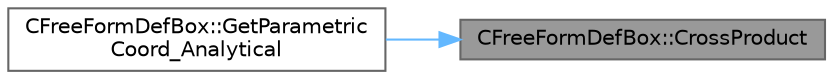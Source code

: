 digraph "CFreeFormDefBox::CrossProduct"
{
 // LATEX_PDF_SIZE
  bgcolor="transparent";
  edge [fontname=Helvetica,fontsize=10,labelfontname=Helvetica,labelfontsize=10];
  node [fontname=Helvetica,fontsize=10,shape=box,height=0.2,width=0.4];
  rankdir="RL";
  Node1 [id="Node000001",label="CFreeFormDefBox::CrossProduct",height=0.2,width=0.4,color="gray40", fillcolor="grey60", style="filled", fontcolor="black",tooltip="Compute the cross product."];
  Node1 -> Node2 [id="edge1_Node000001_Node000002",dir="back",color="steelblue1",style="solid",tooltip=" "];
  Node2 [id="Node000002",label="CFreeFormDefBox::GetParametric\lCoord_Analytical",height=0.2,width=0.4,color="grey40", fillcolor="white", style="filled",URL="$classCFreeFormDefBox.html#af6e2ba16a62e00fb2db06734b0130bdc",tooltip="Set the cartesian coords of a point in R^3 and convert them to the parametric coords of our parametri..."];
}
